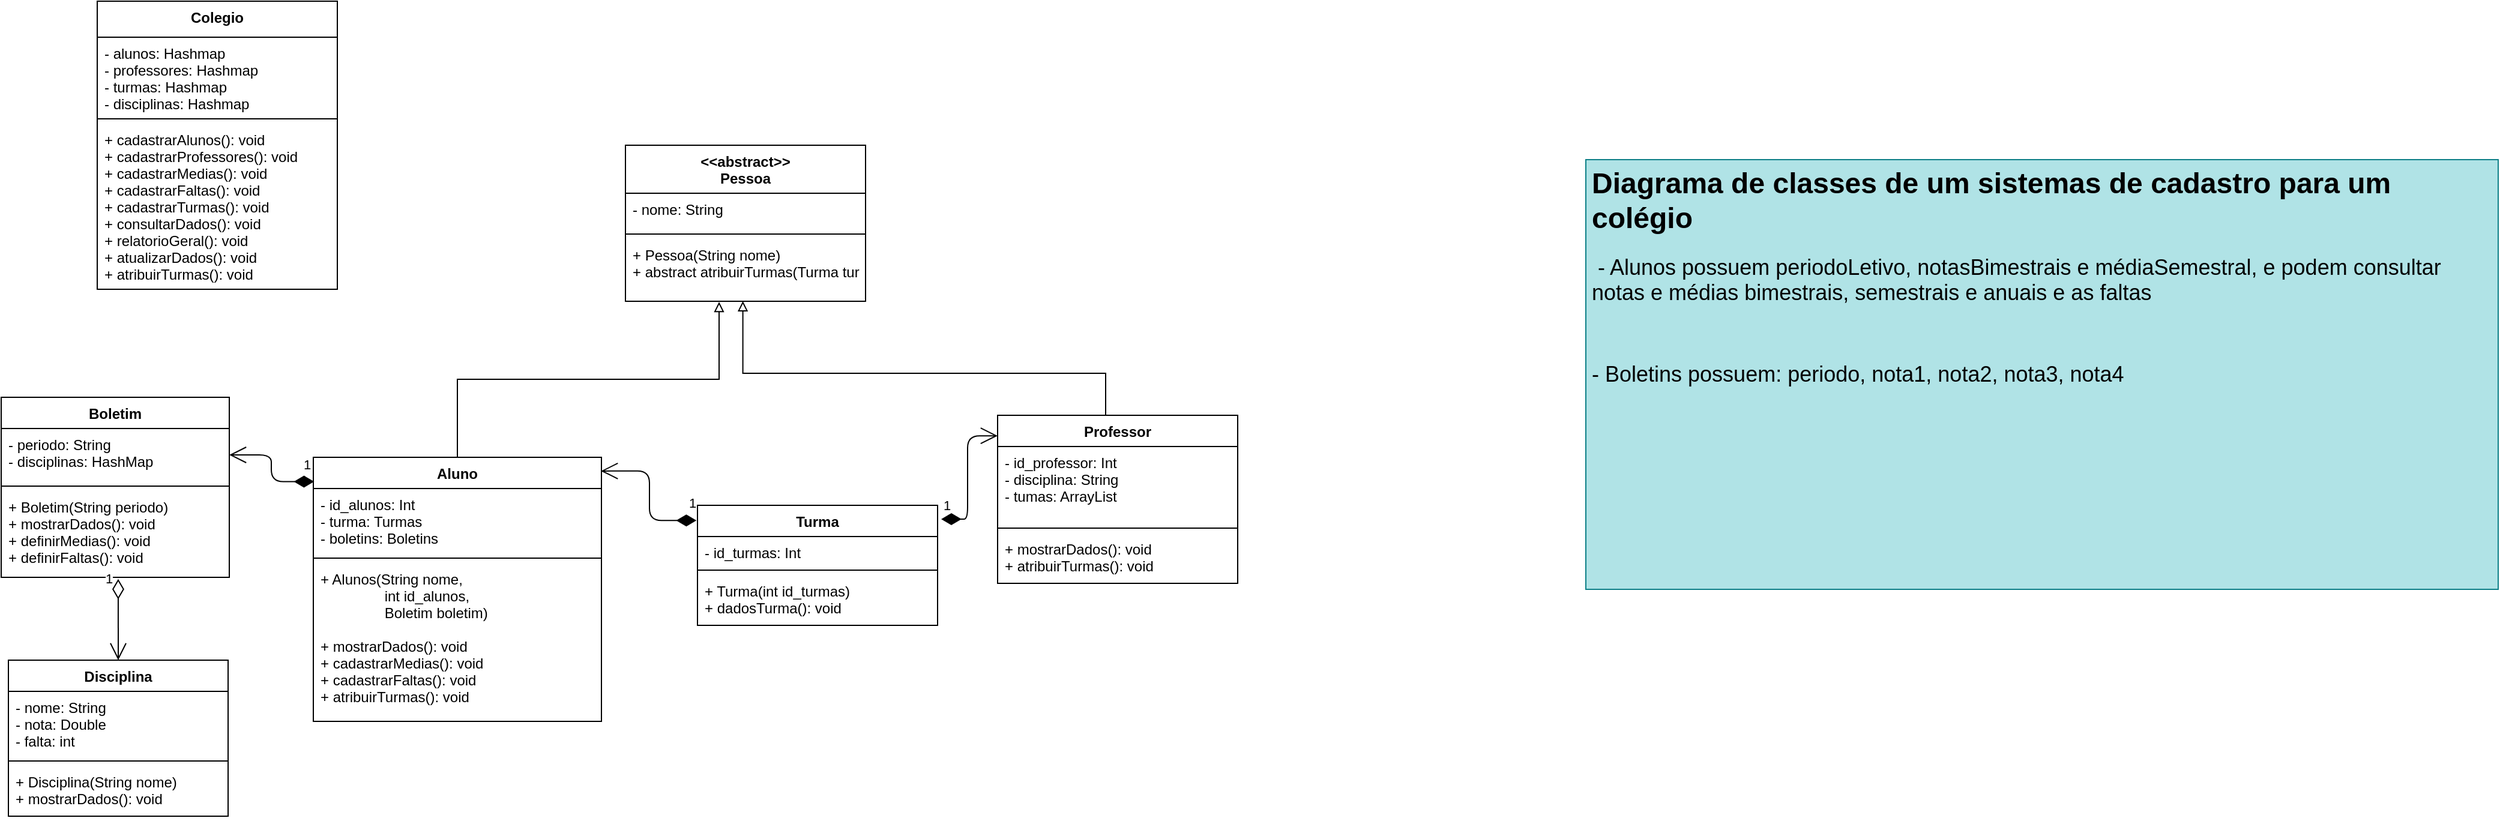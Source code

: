 <mxfile version="15.2.7" type="github">
  <diagram id="3gxOAMbR4RBR5quXN4Fo" name="Page-1">
    <mxGraphModel dx="1355" dy="230" grid="1" gridSize="10" guides="1" tooltips="1" connect="1" arrows="1" fold="1" page="1" pageScale="1" pageWidth="827" pageHeight="1169" math="0" shadow="0">
      <root>
        <mxCell id="0" />
        <mxCell id="1" parent="0" />
        <mxCell id="-NNz_gcLVpYp58dY2-dL-1" value="Turma" style="swimlane;fontStyle=1;align=center;verticalAlign=top;childLayout=stackLayout;horizontal=1;startSize=26;horizontalStack=0;resizeParent=1;resizeParentMax=0;resizeLast=0;collapsible=1;marginBottom=0;" parent="1" vertex="1">
          <mxGeometry x="80" y="800" width="200" height="100" as="geometry" />
        </mxCell>
        <mxCell id="-NNz_gcLVpYp58dY2-dL-2" value="- id_turmas: Int&#xa;" style="text;strokeColor=none;fillColor=none;align=left;verticalAlign=top;spacingLeft=4;spacingRight=4;overflow=hidden;rotatable=0;points=[[0,0.5],[1,0.5]];portConstraint=eastwest;" parent="-NNz_gcLVpYp58dY2-dL-1" vertex="1">
          <mxGeometry y="26" width="200" height="24" as="geometry" />
        </mxCell>
        <mxCell id="-NNz_gcLVpYp58dY2-dL-3" value="" style="line;strokeWidth=1;fillColor=none;align=left;verticalAlign=middle;spacingTop=-1;spacingLeft=3;spacingRight=3;rotatable=0;labelPosition=right;points=[];portConstraint=eastwest;" parent="-NNz_gcLVpYp58dY2-dL-1" vertex="1">
          <mxGeometry y="50" width="200" height="8" as="geometry" />
        </mxCell>
        <mxCell id="-NNz_gcLVpYp58dY2-dL-4" value="+ Turma(int id_turmas)&#xa;+ dadosTurma(): void" style="text;strokeColor=none;fillColor=none;align=left;verticalAlign=top;spacingLeft=4;spacingRight=4;overflow=hidden;rotatable=0;points=[[0,0.5],[1,0.5]];portConstraint=eastwest;" parent="-NNz_gcLVpYp58dY2-dL-1" vertex="1">
          <mxGeometry y="58" width="200" height="42" as="geometry" />
        </mxCell>
        <mxCell id="nOvZRza75PGBeKDB9BoI-12" style="edgeStyle=orthogonalEdgeStyle;rounded=0;orthogonalLoop=1;jettySize=auto;html=1;endArrow=block;endFill=0;entryX=0.489;entryY=0.997;entryDx=0;entryDy=0;entryPerimeter=0;" parent="1" source="QVgde0wYcYvtslcCwDm_-9" target="nOvZRza75PGBeKDB9BoI-10" edge="1">
          <mxGeometry relative="1" as="geometry">
            <mxPoint x="117" y="552" as="targetPoint" />
            <Array as="points">
              <mxPoint x="420" y="690" />
              <mxPoint x="118" y="690" />
            </Array>
          </mxGeometry>
        </mxCell>
        <mxCell id="QVgde0wYcYvtslcCwDm_-9" value="Professor" style="swimlane;fontStyle=1;align=center;verticalAlign=top;childLayout=stackLayout;horizontal=1;startSize=26;horizontalStack=0;resizeParent=1;resizeParentMax=0;resizeLast=0;collapsible=1;marginBottom=0;" parent="1" vertex="1">
          <mxGeometry x="330" y="725" width="200" height="140" as="geometry" />
        </mxCell>
        <mxCell id="QVgde0wYcYvtslcCwDm_-10" value="- id_professor: Int&#xa;- disciplina: String&#xa;- tumas: ArrayList" style="text;strokeColor=none;fillColor=none;align=left;verticalAlign=top;spacingLeft=4;spacingRight=4;overflow=hidden;rotatable=0;points=[[0,0.5],[1,0.5]];portConstraint=eastwest;" parent="QVgde0wYcYvtslcCwDm_-9" vertex="1">
          <mxGeometry y="26" width="200" height="64" as="geometry" />
        </mxCell>
        <mxCell id="QVgde0wYcYvtslcCwDm_-11" value="" style="line;strokeWidth=1;fillColor=none;align=left;verticalAlign=middle;spacingTop=-1;spacingLeft=3;spacingRight=3;rotatable=0;labelPosition=right;points=[];portConstraint=eastwest;" parent="QVgde0wYcYvtslcCwDm_-9" vertex="1">
          <mxGeometry y="90" width="200" height="8" as="geometry" />
        </mxCell>
        <mxCell id="QVgde0wYcYvtslcCwDm_-12" value="+ mostrarDados(): void&#xa;+ atribuirTurmas(): void" style="text;strokeColor=none;fillColor=none;align=left;verticalAlign=top;spacingLeft=4;spacingRight=4;overflow=hidden;rotatable=0;points=[[0,0.5],[1,0.5]];portConstraint=eastwest;" parent="QVgde0wYcYvtslcCwDm_-9" vertex="1">
          <mxGeometry y="98" width="200" height="42" as="geometry" />
        </mxCell>
        <mxCell id="nOvZRza75PGBeKDB9BoI-11" style="edgeStyle=orthogonalEdgeStyle;rounded=0;orthogonalLoop=1;jettySize=auto;html=1;entryX=0.39;entryY=1.009;entryDx=0;entryDy=0;entryPerimeter=0;endArrow=block;endFill=0;" parent="1" source="QVgde0wYcYvtslcCwDm_-17" target="nOvZRza75PGBeKDB9BoI-10" edge="1">
          <mxGeometry relative="1" as="geometry" />
        </mxCell>
        <mxCell id="QVgde0wYcYvtslcCwDm_-17" value="Aluno" style="swimlane;fontStyle=1;align=center;verticalAlign=top;childLayout=stackLayout;horizontal=1;startSize=26;horizontalStack=0;resizeParent=1;resizeParentMax=0;resizeLast=0;collapsible=1;marginBottom=0;" parent="1" vertex="1">
          <mxGeometry x="-240" y="760" width="240" height="220" as="geometry" />
        </mxCell>
        <mxCell id="nOvZRza75PGBeKDB9BoI-19" value="- id_alunos: Int&#xa;- turma: Turmas&#xa;- boletins: Boletins&#xa;" style="text;strokeColor=none;fillColor=none;align=left;verticalAlign=top;spacingLeft=4;spacingRight=4;overflow=hidden;rotatable=0;points=[[0,0.5],[1,0.5]];portConstraint=eastwest;" parent="QVgde0wYcYvtslcCwDm_-17" vertex="1">
          <mxGeometry y="26" width="240" height="54" as="geometry" />
        </mxCell>
        <mxCell id="QVgde0wYcYvtslcCwDm_-19" value="" style="line;strokeWidth=1;fillColor=none;align=left;verticalAlign=middle;spacingTop=-1;spacingLeft=3;spacingRight=3;rotatable=0;labelPosition=right;points=[];portConstraint=eastwest;" parent="QVgde0wYcYvtslcCwDm_-17" vertex="1">
          <mxGeometry y="80" width="240" height="8" as="geometry" />
        </mxCell>
        <mxCell id="QVgde0wYcYvtslcCwDm_-20" value="+ Alunos(String nome,&#xa;                int id_alunos,&#xa;                Boletim boletim)&#xa;&#xa;+ mostrarDados(): void&#xa;+ cadastrarMedias(): void&#xa;+ cadastrarFaltas(): void&#xa;+ atribuirTurmas(): void" style="text;strokeColor=none;fillColor=none;align=left;verticalAlign=top;spacingLeft=4;spacingRight=4;overflow=hidden;rotatable=0;points=[[0,0.5],[1,0.5]];portConstraint=eastwest;" parent="QVgde0wYcYvtslcCwDm_-17" vertex="1">
          <mxGeometry y="88" width="240" height="132" as="geometry" />
        </mxCell>
        <mxCell id="nOvZRza75PGBeKDB9BoI-1" value="&lt;h1 align=&quot;left&quot;&gt;Diagrama de classes de um sistemas de cadastro para um colégio&lt;br&gt;&lt;/h1&gt;&lt;p align=&quot;left&quot;&gt;&lt;span style=&quot;font-size: 18px&quot;&gt;&amp;nbsp;- Alunos possuem periodoLetivo, notasBimestrais e médiaSemestral, e podem consultar notas e médias bimestrais, semestrais e anuais e as faltas&lt;/span&gt;&lt;/p&gt;&lt;p align=&quot;left&quot;&gt;&lt;span style=&quot;font-size: 18px&quot;&gt;&lt;br&gt;&lt;/span&gt;&lt;/p&gt;&lt;p align=&quot;left&quot;&gt;&lt;span style=&quot;font-size: 18px&quot;&gt;- Boletins possuem: periodo, nota1, nota2, nota3, nota4&lt;/span&gt;&lt;/p&gt;" style="text;html=1;strokeColor=#0e8088;fillColor=#b0e3e6;spacing=5;spacingTop=-20;whiteSpace=wrap;overflow=hidden;rounded=0;align=left;" parent="1" vertex="1">
          <mxGeometry x="820" y="512" width="760" height="358" as="geometry" />
        </mxCell>
        <mxCell id="nOvZRza75PGBeKDB9BoI-7" value="&lt;&lt;abstract&gt;&gt;&#xa;Pessoa" style="swimlane;fontStyle=1;align=center;verticalAlign=top;childLayout=stackLayout;horizontal=1;startSize=40;horizontalStack=0;resizeParent=1;resizeParentMax=0;resizeLast=0;collapsible=1;marginBottom=0;" parent="1" vertex="1">
          <mxGeometry x="20" y="500" width="200" height="130" as="geometry" />
        </mxCell>
        <mxCell id="nOvZRza75PGBeKDB9BoI-8" value="- nome: String&#xa;" style="text;strokeColor=none;fillColor=none;align=left;verticalAlign=top;spacingLeft=4;spacingRight=4;overflow=hidden;rotatable=0;points=[[0,0.5],[1,0.5]];portConstraint=eastwest;" parent="nOvZRza75PGBeKDB9BoI-7" vertex="1">
          <mxGeometry y="40" width="200" height="30" as="geometry" />
        </mxCell>
        <mxCell id="nOvZRza75PGBeKDB9BoI-9" value="" style="line;strokeWidth=1;fillColor=none;align=left;verticalAlign=middle;spacingTop=-1;spacingLeft=3;spacingRight=3;rotatable=0;labelPosition=right;points=[];portConstraint=eastwest;" parent="nOvZRza75PGBeKDB9BoI-7" vertex="1">
          <mxGeometry y="70" width="200" height="8" as="geometry" />
        </mxCell>
        <mxCell id="nOvZRza75PGBeKDB9BoI-10" value="+ Pessoa(String nome)&#xa;+ abstract atribuirTurmas(Turma turma)" style="text;strokeColor=none;fillColor=none;align=left;verticalAlign=top;spacingLeft=4;spacingRight=4;overflow=hidden;rotatable=0;points=[[0,0.5],[1,0.5]];portConstraint=eastwest;" parent="nOvZRza75PGBeKDB9BoI-7" vertex="1">
          <mxGeometry y="78" width="200" height="52" as="geometry" />
        </mxCell>
        <mxCell id="nOvZRza75PGBeKDB9BoI-13" value="Boletim" style="swimlane;fontStyle=1;align=center;verticalAlign=top;childLayout=stackLayout;horizontal=1;startSize=26;horizontalStack=0;resizeParent=1;resizeParentMax=0;resizeLast=0;collapsible=1;marginBottom=0;" parent="1" vertex="1">
          <mxGeometry x="-500" y="710" width="190" height="150" as="geometry" />
        </mxCell>
        <mxCell id="nOvZRza75PGBeKDB9BoI-14" value="- periodo: String&#xa;- disciplinas: HashMap" style="text;strokeColor=none;fillColor=none;align=left;verticalAlign=top;spacingLeft=4;spacingRight=4;overflow=hidden;rotatable=0;points=[[0,0.5],[1,0.5]];portConstraint=eastwest;" parent="nOvZRza75PGBeKDB9BoI-13" vertex="1">
          <mxGeometry y="26" width="190" height="44" as="geometry" />
        </mxCell>
        <mxCell id="nOvZRza75PGBeKDB9BoI-15" value="" style="line;strokeWidth=1;fillColor=none;align=left;verticalAlign=middle;spacingTop=-1;spacingLeft=3;spacingRight=3;rotatable=0;labelPosition=right;points=[];portConstraint=eastwest;" parent="nOvZRza75PGBeKDB9BoI-13" vertex="1">
          <mxGeometry y="70" width="190" height="8" as="geometry" />
        </mxCell>
        <mxCell id="nOvZRza75PGBeKDB9BoI-16" value="+ Boletim(String periodo)&#xa;+ mostrarDados(): void&#xa;+ definirMedias(): void&#xa;+ definirFaltas(): void" style="text;strokeColor=none;fillColor=none;align=left;verticalAlign=top;spacingLeft=4;spacingRight=4;overflow=hidden;rotatable=0;points=[[0,0.5],[1,0.5]];portConstraint=eastwest;" parent="nOvZRza75PGBeKDB9BoI-13" vertex="1">
          <mxGeometry y="78" width="190" height="72" as="geometry" />
        </mxCell>
        <mxCell id="nOvZRza75PGBeKDB9BoI-18" value="1" style="endArrow=open;html=1;endSize=12;startArrow=diamondThin;startSize=14;startFill=1;edgeStyle=orthogonalEdgeStyle;align=left;verticalAlign=bottom;exitX=0.003;exitY=0.092;exitDx=0;exitDy=0;entryX=1;entryY=0.5;entryDx=0;entryDy=0;exitPerimeter=0;" parent="1" source="QVgde0wYcYvtslcCwDm_-17" target="nOvZRza75PGBeKDB9BoI-14" edge="1">
          <mxGeometry x="-0.764" y="-5" relative="1" as="geometry">
            <mxPoint x="-173.4" y="903.882" as="sourcePoint" />
            <mxPoint x="10" y="740" as="targetPoint" />
            <mxPoint as="offset" />
          </mxGeometry>
        </mxCell>
        <mxCell id="nOvZRza75PGBeKDB9BoI-22" value="1" style="endArrow=open;html=1;endSize=12;startArrow=diamondThin;startSize=14;startFill=1;edgeStyle=orthogonalEdgeStyle;align=left;verticalAlign=bottom;exitX=-0.004;exitY=0.126;exitDx=0;exitDy=0;exitPerimeter=0;entryX=0.998;entryY=0.052;entryDx=0;entryDy=0;entryPerimeter=0;" parent="1" source="-NNz_gcLVpYp58dY2-dL-1" target="QVgde0wYcYvtslcCwDm_-17" edge="1">
          <mxGeometry x="-0.863" y="-6" relative="1" as="geometry">
            <mxPoint x="-160" y="1050" as="sourcePoint" />
            <mxPoint y="1050" as="targetPoint" />
            <mxPoint as="offset" />
          </mxGeometry>
        </mxCell>
        <mxCell id="nOvZRza75PGBeKDB9BoI-23" value="1" style="endArrow=open;html=1;endSize=12;startArrow=diamondThin;startSize=14;startFill=1;edgeStyle=orthogonalEdgeStyle;align=left;verticalAlign=bottom;exitX=1.015;exitY=0.115;exitDx=0;exitDy=0;exitPerimeter=0;entryX=0;entryY=0.122;entryDx=0;entryDy=0;entryPerimeter=0;" parent="1" source="-NNz_gcLVpYp58dY2-dL-1" target="QVgde0wYcYvtslcCwDm_-9" edge="1">
          <mxGeometry x="-1" y="3" relative="1" as="geometry">
            <mxPoint x="190" y="1090" as="sourcePoint" />
            <mxPoint x="280" y="920" as="targetPoint" />
          </mxGeometry>
        </mxCell>
        <mxCell id="nOvZRza75PGBeKDB9BoI-28" value="Disciplina" style="swimlane;fontStyle=1;align=center;verticalAlign=top;childLayout=stackLayout;horizontal=1;startSize=26;horizontalStack=0;resizeParent=1;resizeParentMax=0;resizeLast=0;collapsible=1;marginBottom=0;" parent="1" vertex="1">
          <mxGeometry x="-494" y="929" width="183" height="130" as="geometry" />
        </mxCell>
        <mxCell id="nOvZRza75PGBeKDB9BoI-29" value="- nome: String&#xa;- nota: Double&#xa;- falta: int" style="text;strokeColor=none;fillColor=none;align=left;verticalAlign=top;spacingLeft=4;spacingRight=4;overflow=hidden;rotatable=0;points=[[0,0.5],[1,0.5]];portConstraint=eastwest;" parent="nOvZRza75PGBeKDB9BoI-28" vertex="1">
          <mxGeometry y="26" width="183" height="54" as="geometry" />
        </mxCell>
        <mxCell id="nOvZRza75PGBeKDB9BoI-30" value="" style="line;strokeWidth=1;fillColor=none;align=left;verticalAlign=middle;spacingTop=-1;spacingLeft=3;spacingRight=3;rotatable=0;labelPosition=right;points=[];portConstraint=eastwest;" parent="nOvZRza75PGBeKDB9BoI-28" vertex="1">
          <mxGeometry y="80" width="183" height="8" as="geometry" />
        </mxCell>
        <mxCell id="nOvZRza75PGBeKDB9BoI-31" value="+ Disciplina(String nome)&#xa;+ mostrarDados(): void" style="text;strokeColor=none;fillColor=none;align=left;verticalAlign=top;spacingLeft=4;spacingRight=4;overflow=hidden;rotatable=0;points=[[0,0.5],[1,0.5]];portConstraint=eastwest;" parent="nOvZRza75PGBeKDB9BoI-28" vertex="1">
          <mxGeometry y="88" width="183" height="42" as="geometry" />
        </mxCell>
        <mxCell id="nOvZRza75PGBeKDB9BoI-33" value="1" style="endArrow=open;html=1;endSize=12;startArrow=diamondThin;startSize=14;startFill=0;align=left;verticalAlign=bottom;entryX=0.5;entryY=0;entryDx=0;entryDy=0;exitX=0.513;exitY=1.019;exitDx=0;exitDy=0;exitPerimeter=0;" parent="1" source="nOvZRza75PGBeKDB9BoI-16" target="nOvZRza75PGBeKDB9BoI-28" edge="1">
          <mxGeometry x="-0.75" y="-12" relative="1" as="geometry">
            <mxPoint x="-388" y="870" as="sourcePoint" />
            <mxPoint x="-410" y="820" as="targetPoint" />
            <mxPoint as="offset" />
          </mxGeometry>
        </mxCell>
        <mxCell id="G0VVWm4dyd2l9YODS6ji-1" value="Colegio" style="swimlane;fontStyle=1;align=center;verticalAlign=top;childLayout=stackLayout;horizontal=1;startSize=30;horizontalStack=0;resizeParent=1;resizeParentMax=0;resizeLast=0;collapsible=1;marginBottom=0;" vertex="1" parent="1">
          <mxGeometry x="-420" y="380" width="200" height="240" as="geometry" />
        </mxCell>
        <mxCell id="G0VVWm4dyd2l9YODS6ji-2" value="- alunos: Hashmap&#xa;- professores: Hashmap&#xa;- turmas: Hashmap&#xa;- disciplinas: Hashmap&#xa;" style="text;strokeColor=none;fillColor=none;align=left;verticalAlign=top;spacingLeft=4;spacingRight=4;overflow=hidden;rotatable=0;points=[[0,0.5],[1,0.5]];portConstraint=eastwest;" vertex="1" parent="G0VVWm4dyd2l9YODS6ji-1">
          <mxGeometry y="30" width="200" height="64" as="geometry" />
        </mxCell>
        <mxCell id="G0VVWm4dyd2l9YODS6ji-3" value="" style="line;strokeWidth=1;fillColor=none;align=left;verticalAlign=middle;spacingTop=-1;spacingLeft=3;spacingRight=3;rotatable=0;labelPosition=right;points=[];portConstraint=eastwest;" vertex="1" parent="G0VVWm4dyd2l9YODS6ji-1">
          <mxGeometry y="94" width="200" height="8" as="geometry" />
        </mxCell>
        <mxCell id="G0VVWm4dyd2l9YODS6ji-4" value="+ cadastrarAlunos(): void&#xa;+ cadastrarProfessores(): void&#xa;+ cadastrarMedias(): void&#xa;+ cadastrarFaltas(): void&#xa;+ cadastrarTurmas(): void&#xa;+ consultarDados(): void&#xa;+ relatorioGeral(): void&#xa;+ atualizarDados(): void&#xa;+ atribuirTurmas(): void" style="text;strokeColor=none;fillColor=none;align=left;verticalAlign=top;spacingLeft=4;spacingRight=4;overflow=hidden;rotatable=0;points=[[0,0.5],[1,0.5]];portConstraint=eastwest;" vertex="1" parent="G0VVWm4dyd2l9YODS6ji-1">
          <mxGeometry y="102" width="200" height="138" as="geometry" />
        </mxCell>
      </root>
    </mxGraphModel>
  </diagram>
</mxfile>
